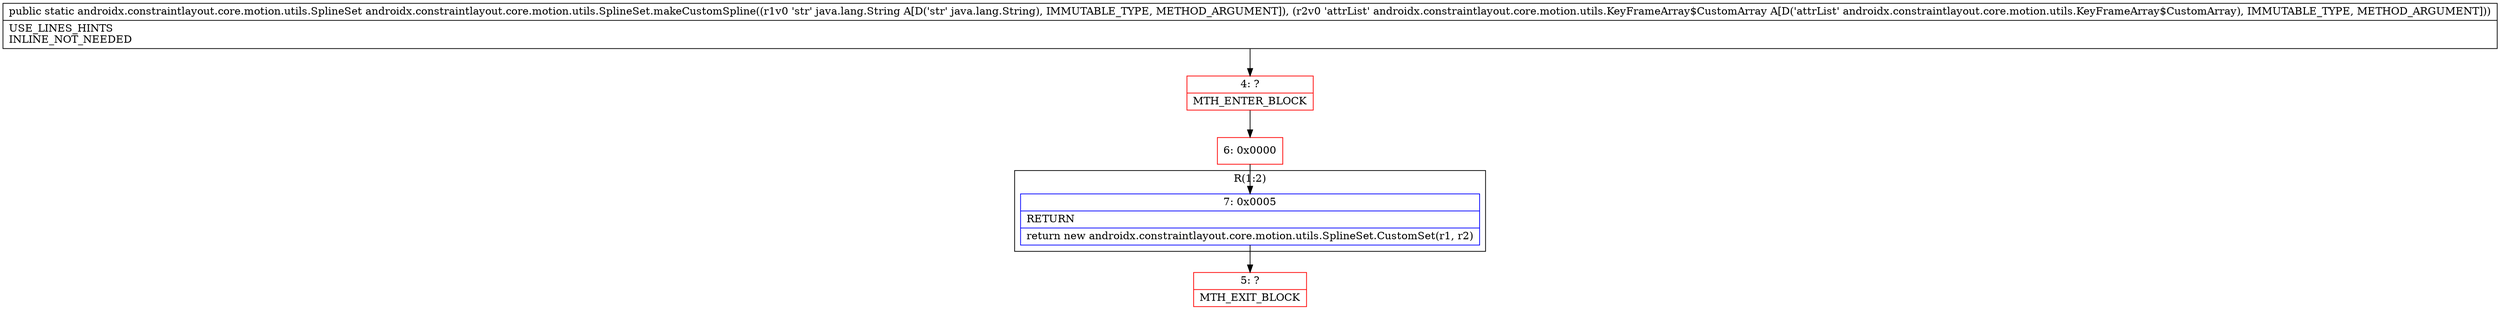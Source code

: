 digraph "CFG forandroidx.constraintlayout.core.motion.utils.SplineSet.makeCustomSpline(Ljava\/lang\/String;Landroidx\/constraintlayout\/core\/motion\/utils\/KeyFrameArray$CustomArray;)Landroidx\/constraintlayout\/core\/motion\/utils\/SplineSet;" {
subgraph cluster_Region_1793244439 {
label = "R(1:2)";
node [shape=record,color=blue];
Node_7 [shape=record,label="{7\:\ 0x0005|RETURN\l|return new androidx.constraintlayout.core.motion.utils.SplineSet.CustomSet(r1, r2)\l}"];
}
Node_4 [shape=record,color=red,label="{4\:\ ?|MTH_ENTER_BLOCK\l}"];
Node_6 [shape=record,color=red,label="{6\:\ 0x0000}"];
Node_5 [shape=record,color=red,label="{5\:\ ?|MTH_EXIT_BLOCK\l}"];
MethodNode[shape=record,label="{public static androidx.constraintlayout.core.motion.utils.SplineSet androidx.constraintlayout.core.motion.utils.SplineSet.makeCustomSpline((r1v0 'str' java.lang.String A[D('str' java.lang.String), IMMUTABLE_TYPE, METHOD_ARGUMENT]), (r2v0 'attrList' androidx.constraintlayout.core.motion.utils.KeyFrameArray$CustomArray A[D('attrList' androidx.constraintlayout.core.motion.utils.KeyFrameArray$CustomArray), IMMUTABLE_TYPE, METHOD_ARGUMENT]))  | USE_LINES_HINTS\lINLINE_NOT_NEEDED\l}"];
MethodNode -> Node_4;Node_7 -> Node_5;
Node_4 -> Node_6;
Node_6 -> Node_7;
}

